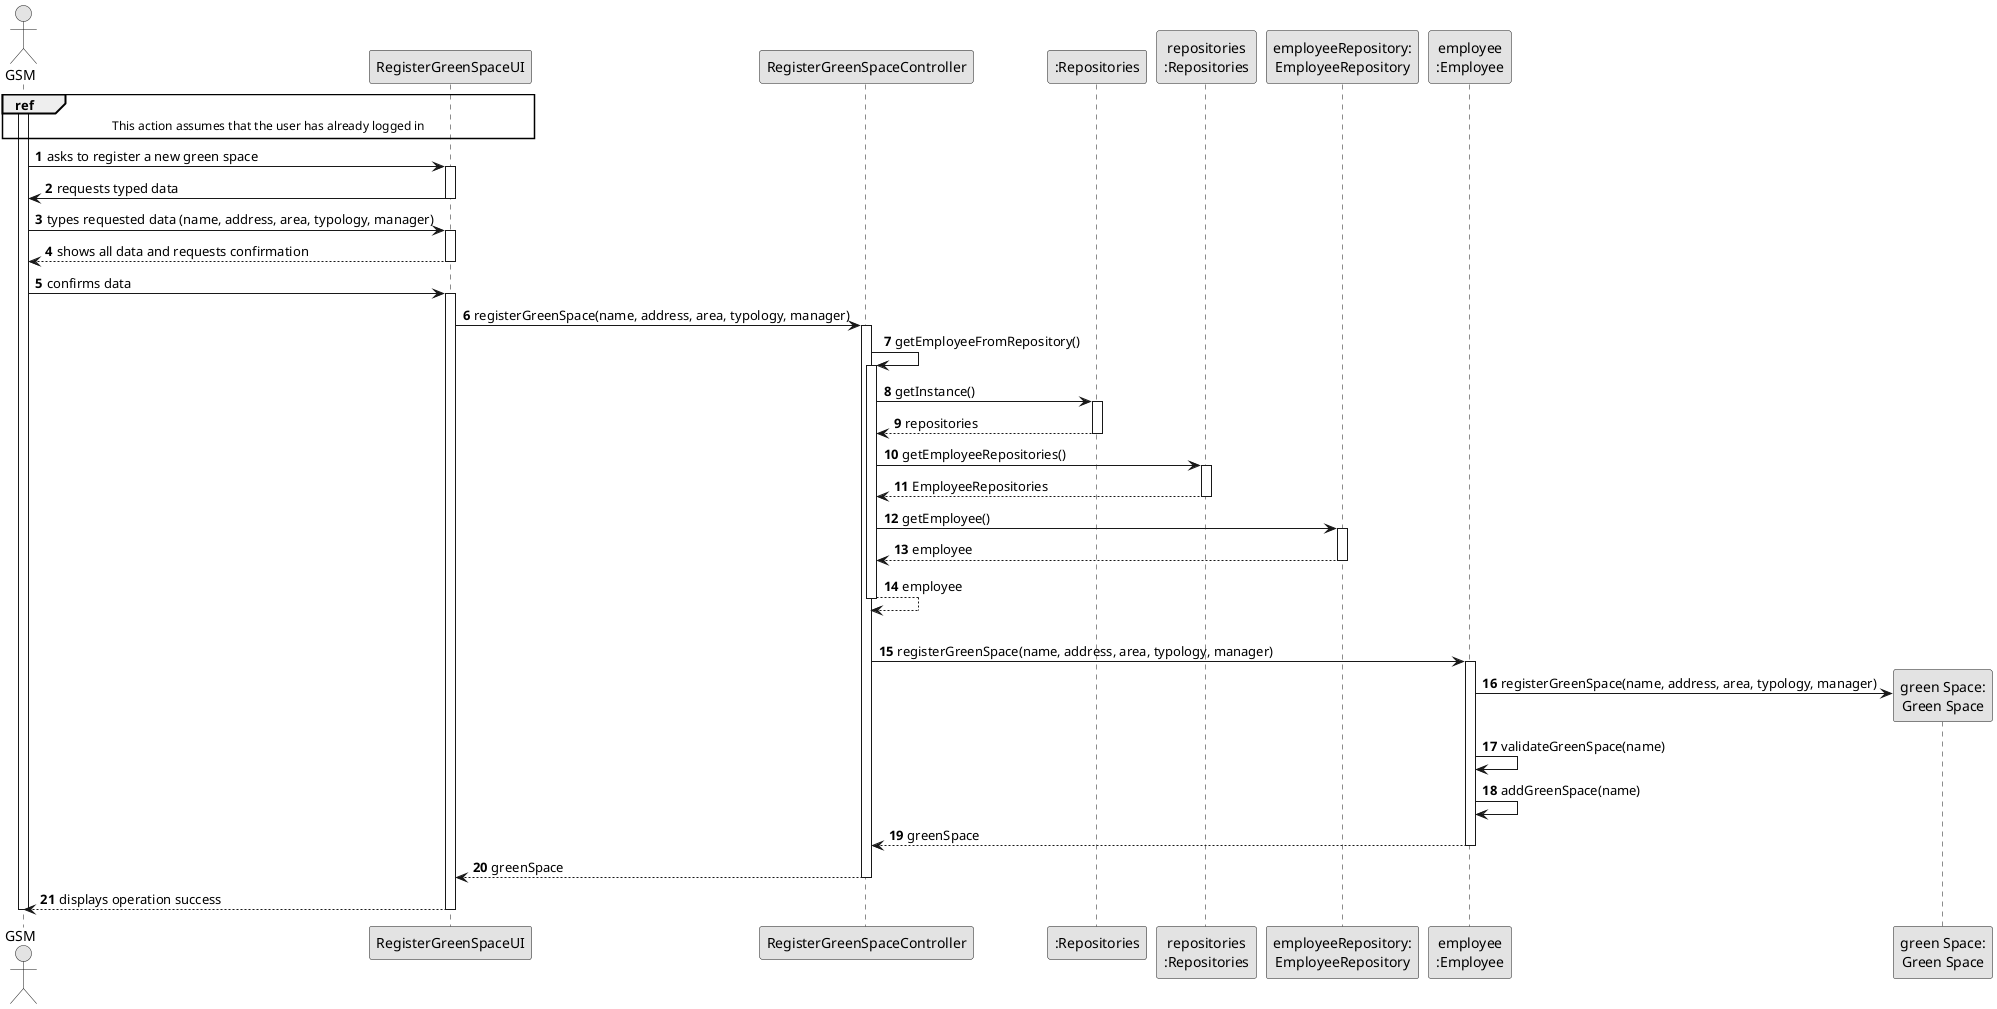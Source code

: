 @startuml
skinparam monochrome true
skinparam packageStyle rectangle
skinparam shadowing false

autonumber

'hide footbox
actor "GSM" as GSM
participant RegisterGreenSpaceUI as UI
participant RegisterGreenSpaceController as CTRL
participant ":Repositories" as RepositorySingleton
participant "repositories\n:Repositories" as PLAT
participant "employeeRepository:\nEmployeeRepository" as EMPLREP

participant "employee\n:Employee" as EMP
participant "green Space:\nGreen Space" as GREENSPACE
activate GSM

ref over GSM, UI : This action assumes that the user has already logged in

GSM -> UI : asks to register a new green space
activate UI

UI -> GSM : requests typed data
deactivate UI

GSM -> UI : types requested data (name, address, area, typology, manager)
activate UI

UI --> GSM : shows all data and requests confirmation
deactivate UI

GSM -> UI : confirms data
activate UI

UI -> CTRL : registerGreenSpace(name, address, area, typology, manager)
activate CTRL
CTRL->CTRL: getEmployeeFromRepository()

                activate CTRL
                CTRL -> RepositorySingleton : getInstance()
                activate RepositorySingleton

                RepositorySingleton --> CTRL : repositories
                deactivate RepositorySingleton

                CTRL -> PLAT : getEmployeeRepositories()
                activate PLAT


                PLAT --> CTRL : EmployeeRepositories
                deactivate PLAT


                CTRL -> EMPLREP: getEmployee()
                activate EMPLREP
                EMPLREP -->CTRL: employee
                deactivate EMPLREP

            CTRL-->CTRL: employee
            deactivate CTRL

            |||
            CTRL -> EMP : registerGreenSpace(name, address, area, typology, manager)
            activate EMP

            EMP ->GREENSPACE** : registerGreenSpace(name, address, area, typology, manager)

            EMP -> EMP: validateGreenSpace(name)
            EMP -> EMP: addGreenSpace(name)

            EMP --> CTRL: greenSpace
            deactivate EMP



            CTRL --> UI: greenSpace
            deactivate CTRL

            UI --> GSM: displays operation success
            deactivate UI

deactivate GSM
@enduml